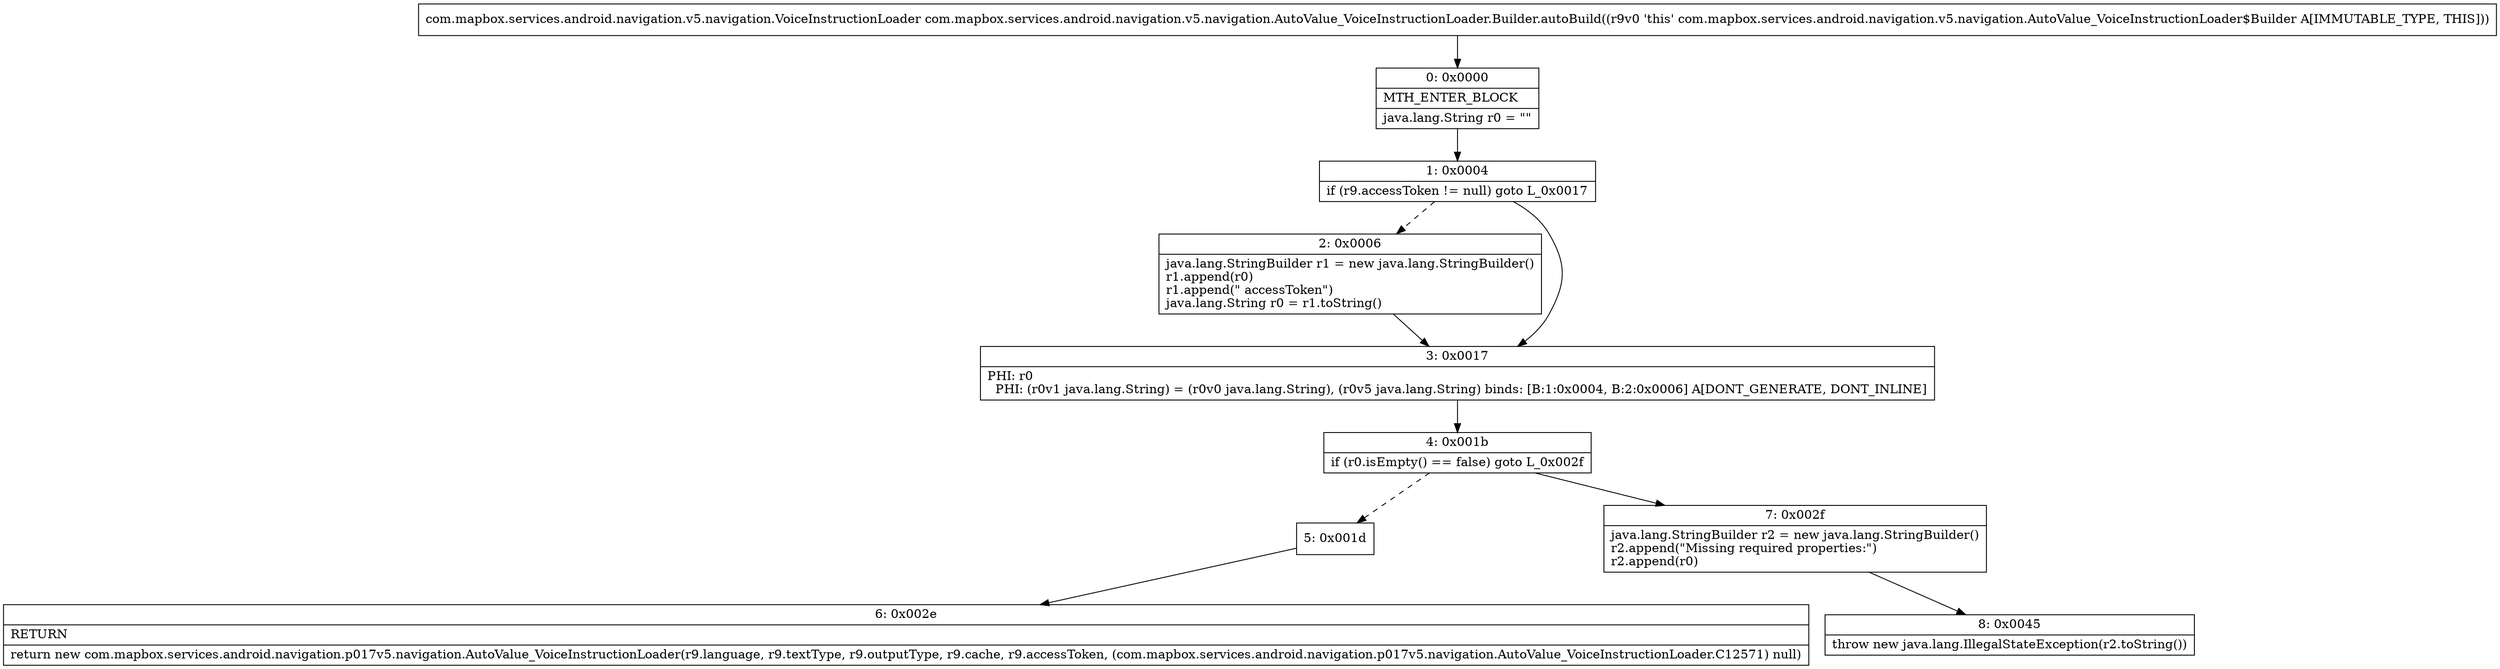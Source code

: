 digraph "CFG forcom.mapbox.services.android.navigation.v5.navigation.AutoValue_VoiceInstructionLoader.Builder.autoBuild()Lcom\/mapbox\/services\/android\/navigation\/v5\/navigation\/VoiceInstructionLoader;" {
Node_0 [shape=record,label="{0\:\ 0x0000|MTH_ENTER_BLOCK\l|java.lang.String r0 = \"\"\l}"];
Node_1 [shape=record,label="{1\:\ 0x0004|if (r9.accessToken != null) goto L_0x0017\l}"];
Node_2 [shape=record,label="{2\:\ 0x0006|java.lang.StringBuilder r1 = new java.lang.StringBuilder()\lr1.append(r0)\lr1.append(\" accessToken\")\ljava.lang.String r0 = r1.toString()\l}"];
Node_3 [shape=record,label="{3\:\ 0x0017|PHI: r0 \l  PHI: (r0v1 java.lang.String) = (r0v0 java.lang.String), (r0v5 java.lang.String) binds: [B:1:0x0004, B:2:0x0006] A[DONT_GENERATE, DONT_INLINE]\l}"];
Node_4 [shape=record,label="{4\:\ 0x001b|if (r0.isEmpty() == false) goto L_0x002f\l}"];
Node_5 [shape=record,label="{5\:\ 0x001d}"];
Node_6 [shape=record,label="{6\:\ 0x002e|RETURN\l|return new com.mapbox.services.android.navigation.p017v5.navigation.AutoValue_VoiceInstructionLoader(r9.language, r9.textType, r9.outputType, r9.cache, r9.accessToken, (com.mapbox.services.android.navigation.p017v5.navigation.AutoValue_VoiceInstructionLoader.C12571) null)\l}"];
Node_7 [shape=record,label="{7\:\ 0x002f|java.lang.StringBuilder r2 = new java.lang.StringBuilder()\lr2.append(\"Missing required properties:\")\lr2.append(r0)\l}"];
Node_8 [shape=record,label="{8\:\ 0x0045|throw new java.lang.IllegalStateException(r2.toString())\l}"];
MethodNode[shape=record,label="{com.mapbox.services.android.navigation.v5.navigation.VoiceInstructionLoader com.mapbox.services.android.navigation.v5.navigation.AutoValue_VoiceInstructionLoader.Builder.autoBuild((r9v0 'this' com.mapbox.services.android.navigation.v5.navigation.AutoValue_VoiceInstructionLoader$Builder A[IMMUTABLE_TYPE, THIS])) }"];
MethodNode -> Node_0;
Node_0 -> Node_1;
Node_1 -> Node_2[style=dashed];
Node_1 -> Node_3;
Node_2 -> Node_3;
Node_3 -> Node_4;
Node_4 -> Node_5[style=dashed];
Node_4 -> Node_7;
Node_5 -> Node_6;
Node_7 -> Node_8;
}

